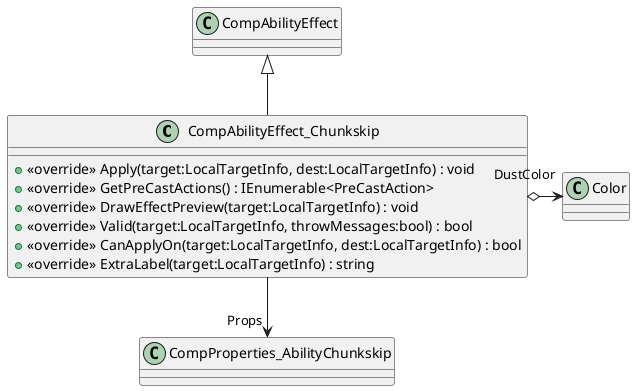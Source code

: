 @startuml
class CompAbilityEffect_Chunkskip {
    + <<override>> Apply(target:LocalTargetInfo, dest:LocalTargetInfo) : void
    + <<override>> GetPreCastActions() : IEnumerable<PreCastAction>
    + <<override>> DrawEffectPreview(target:LocalTargetInfo) : void
    + <<override>> Valid(target:LocalTargetInfo, throwMessages:bool) : bool
    + <<override>> CanApplyOn(target:LocalTargetInfo, dest:LocalTargetInfo) : bool
    + <<override>> ExtraLabel(target:LocalTargetInfo) : string
}
CompAbilityEffect <|-- CompAbilityEffect_Chunkskip
CompAbilityEffect_Chunkskip o-> "DustColor" Color
CompAbilityEffect_Chunkskip --> "Props" CompProperties_AbilityChunkskip
@enduml
